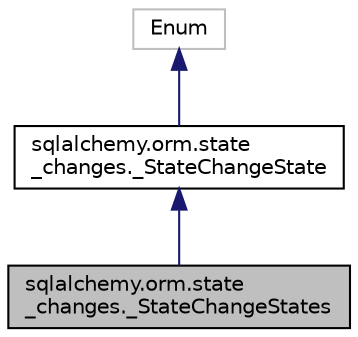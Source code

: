 digraph "sqlalchemy.orm.state_changes._StateChangeStates"
{
 // LATEX_PDF_SIZE
  edge [fontname="Helvetica",fontsize="10",labelfontname="Helvetica",labelfontsize="10"];
  node [fontname="Helvetica",fontsize="10",shape=record];
  Node1 [label="sqlalchemy.orm.state\l_changes._StateChangeStates",height=0.2,width=0.4,color="black", fillcolor="grey75", style="filled", fontcolor="black",tooltip=" "];
  Node2 -> Node1 [dir="back",color="midnightblue",fontsize="10",style="solid",fontname="Helvetica"];
  Node2 [label="sqlalchemy.orm.state\l_changes._StateChangeState",height=0.2,width=0.4,color="black", fillcolor="white", style="filled",URL="$classsqlalchemy_1_1orm_1_1state__changes_1_1__StateChangeState.html",tooltip=" "];
  Node3 -> Node2 [dir="back",color="midnightblue",fontsize="10",style="solid",fontname="Helvetica"];
  Node3 [label="Enum",height=0.2,width=0.4,color="grey75", fillcolor="white", style="filled",tooltip=" "];
}

